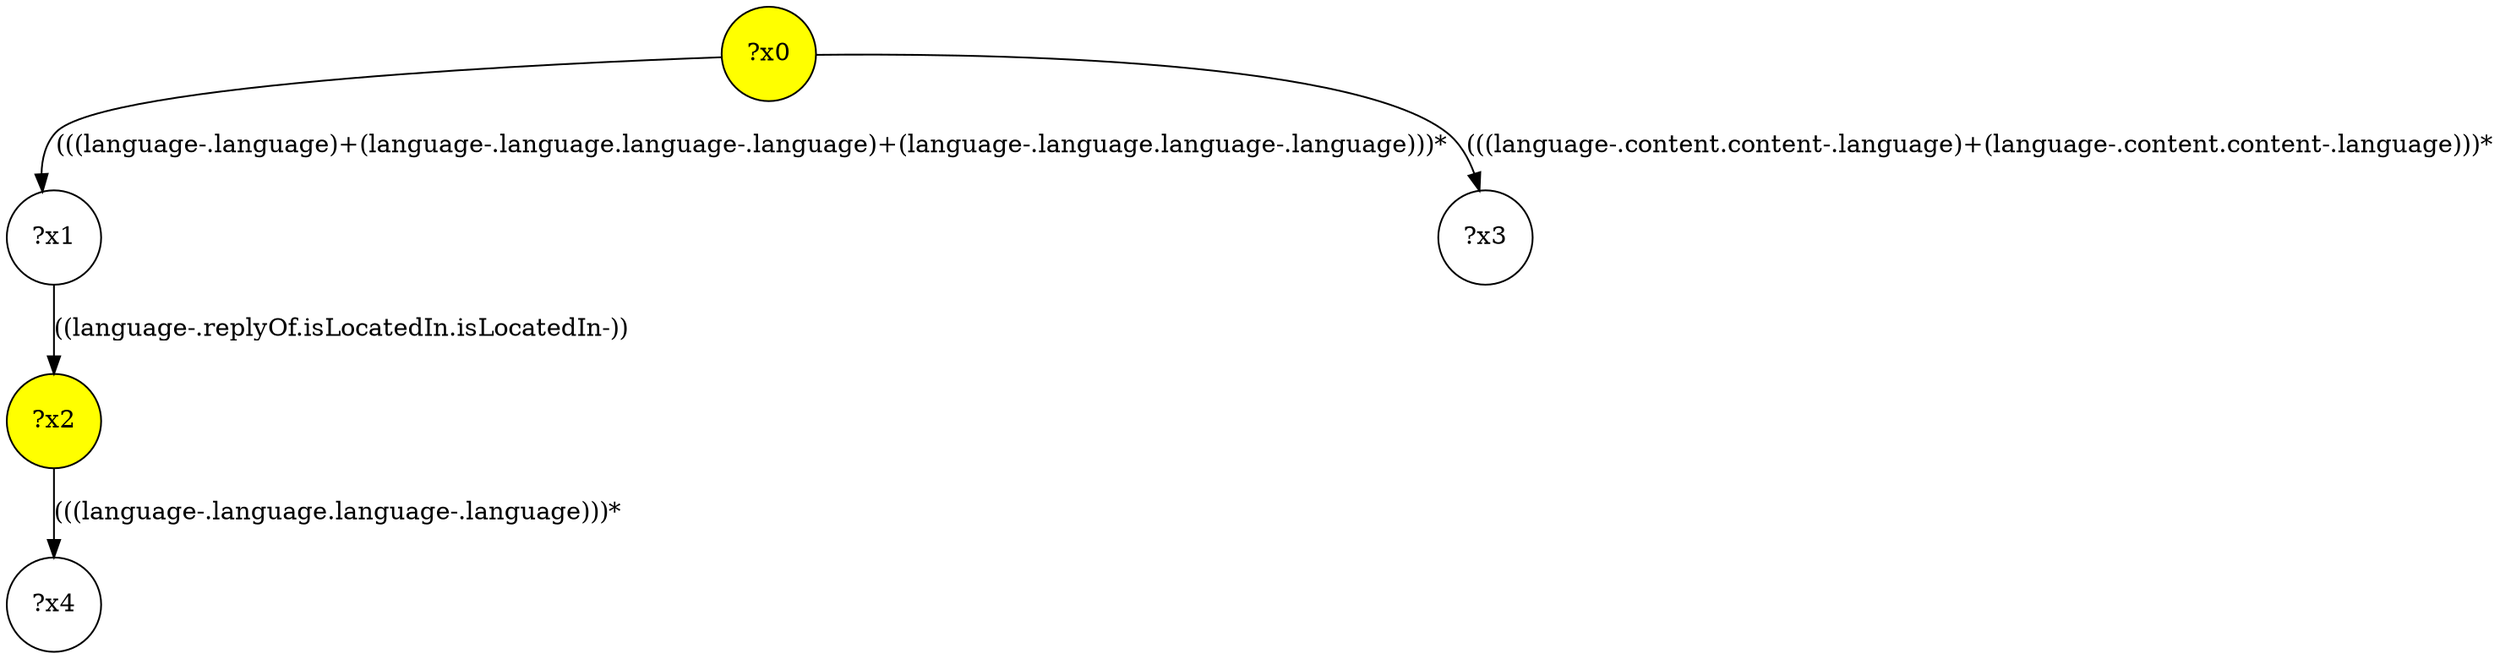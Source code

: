 digraph g {
	x0 [fillcolor="yellow", style="filled," shape=circle, label="?x0"];
	x2 [fillcolor="yellow", style="filled," shape=circle, label="?x2"];
	x1 [shape=circle, label="?x1"];
	x0 -> x1 [label="(((language-.language)+(language-.language.language-.language)+(language-.language.language-.language)))*"];
	x1 -> x2 [label="((language-.replyOf.isLocatedIn.isLocatedIn-))"];
	x3 [shape=circle, label="?x3"];
	x0 -> x3 [label="(((language-.content.content-.language)+(language-.content.content-.language)))*"];
	x4 [shape=circle, label="?x4"];
	x2 -> x4 [label="(((language-.language.language-.language)))*"];
}
